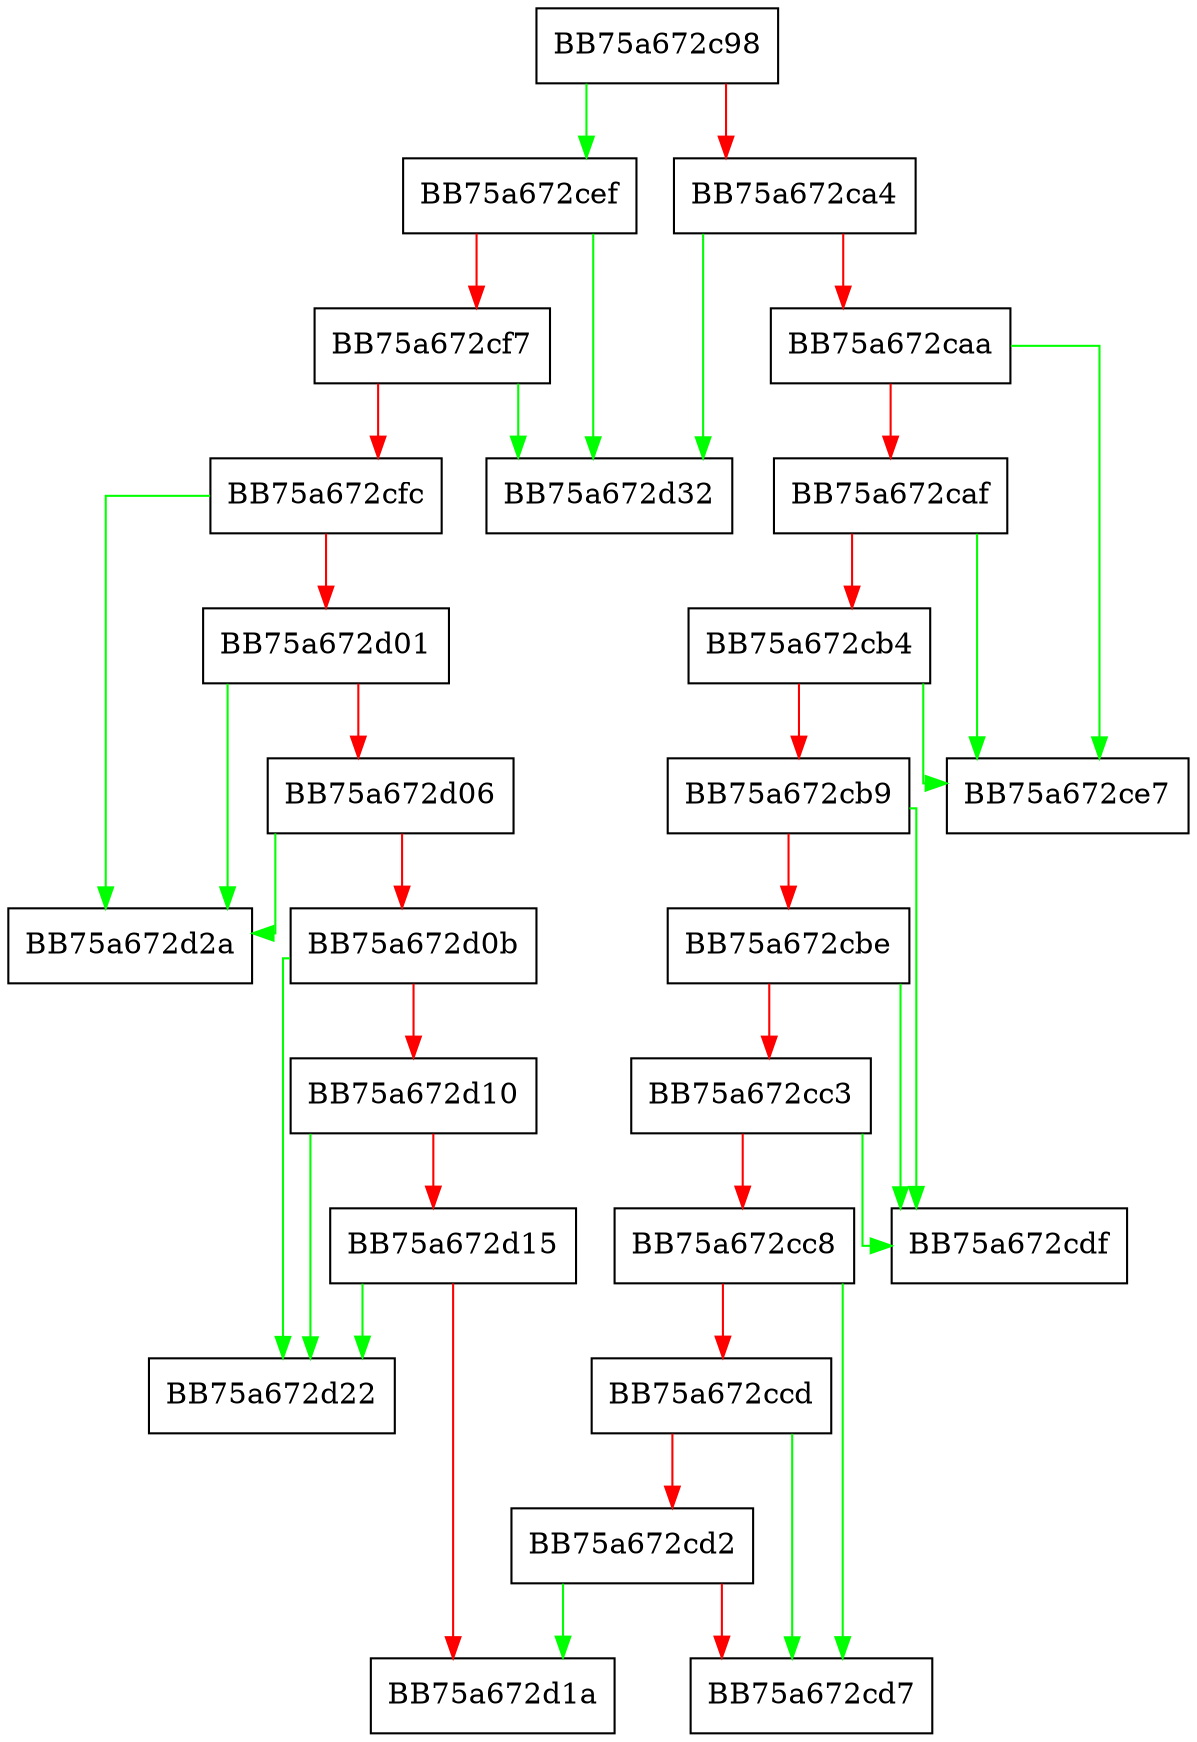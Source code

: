 digraph ScenarioNameFromPluginId {
  node [shape="box"];
  graph [splines=ortho];
  BB75a672c98 -> BB75a672cef [color="green"];
  BB75a672c98 -> BB75a672ca4 [color="red"];
  BB75a672ca4 -> BB75a672d32 [color="green"];
  BB75a672ca4 -> BB75a672caa [color="red"];
  BB75a672caa -> BB75a672ce7 [color="green"];
  BB75a672caa -> BB75a672caf [color="red"];
  BB75a672caf -> BB75a672ce7 [color="green"];
  BB75a672caf -> BB75a672cb4 [color="red"];
  BB75a672cb4 -> BB75a672ce7 [color="green"];
  BB75a672cb4 -> BB75a672cb9 [color="red"];
  BB75a672cb9 -> BB75a672cdf [color="green"];
  BB75a672cb9 -> BB75a672cbe [color="red"];
  BB75a672cbe -> BB75a672cdf [color="green"];
  BB75a672cbe -> BB75a672cc3 [color="red"];
  BB75a672cc3 -> BB75a672cdf [color="green"];
  BB75a672cc3 -> BB75a672cc8 [color="red"];
  BB75a672cc8 -> BB75a672cd7 [color="green"];
  BB75a672cc8 -> BB75a672ccd [color="red"];
  BB75a672ccd -> BB75a672cd7 [color="green"];
  BB75a672ccd -> BB75a672cd2 [color="red"];
  BB75a672cd2 -> BB75a672d1a [color="green"];
  BB75a672cd2 -> BB75a672cd7 [color="red"];
  BB75a672cef -> BB75a672d32 [color="green"];
  BB75a672cef -> BB75a672cf7 [color="red"];
  BB75a672cf7 -> BB75a672d32 [color="green"];
  BB75a672cf7 -> BB75a672cfc [color="red"];
  BB75a672cfc -> BB75a672d2a [color="green"];
  BB75a672cfc -> BB75a672d01 [color="red"];
  BB75a672d01 -> BB75a672d2a [color="green"];
  BB75a672d01 -> BB75a672d06 [color="red"];
  BB75a672d06 -> BB75a672d2a [color="green"];
  BB75a672d06 -> BB75a672d0b [color="red"];
  BB75a672d0b -> BB75a672d22 [color="green"];
  BB75a672d0b -> BB75a672d10 [color="red"];
  BB75a672d10 -> BB75a672d22 [color="green"];
  BB75a672d10 -> BB75a672d15 [color="red"];
  BB75a672d15 -> BB75a672d22 [color="green"];
  BB75a672d15 -> BB75a672d1a [color="red"];
}